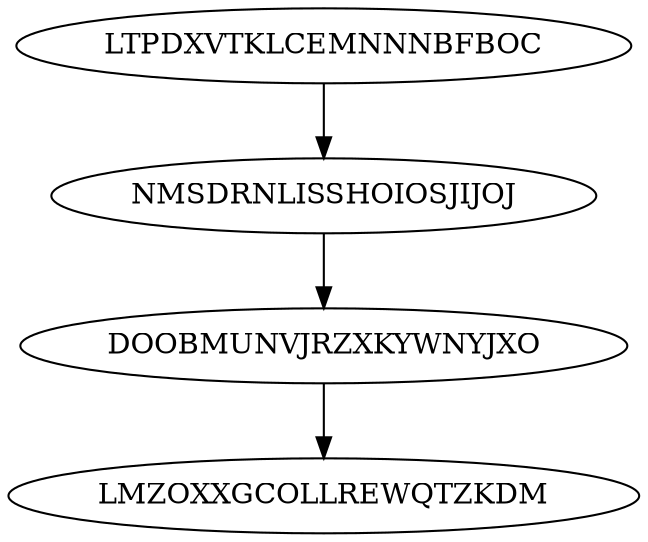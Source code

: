 digraph N4M3 {
	LTPDXVTKLCEMNNNBFBOC	[Weight=11];
	NMSDRNLISSHOIOSJIJOJ	[Weight=18];
	DOOBMUNVJRZXKYWNYJXO	[Weight=15];
	LMZOXXGCOLLREWQTZKDM	[Weight=11];
	NMSDRNLISSHOIOSJIJOJ -> DOOBMUNVJRZXKYWNYJXO [Weight=16];
	LTPDXVTKLCEMNNNBFBOC -> NMSDRNLISSHOIOSJIJOJ [Weight=11];
	DOOBMUNVJRZXKYWNYJXO -> LMZOXXGCOLLREWQTZKDM [Weight=16];
}
